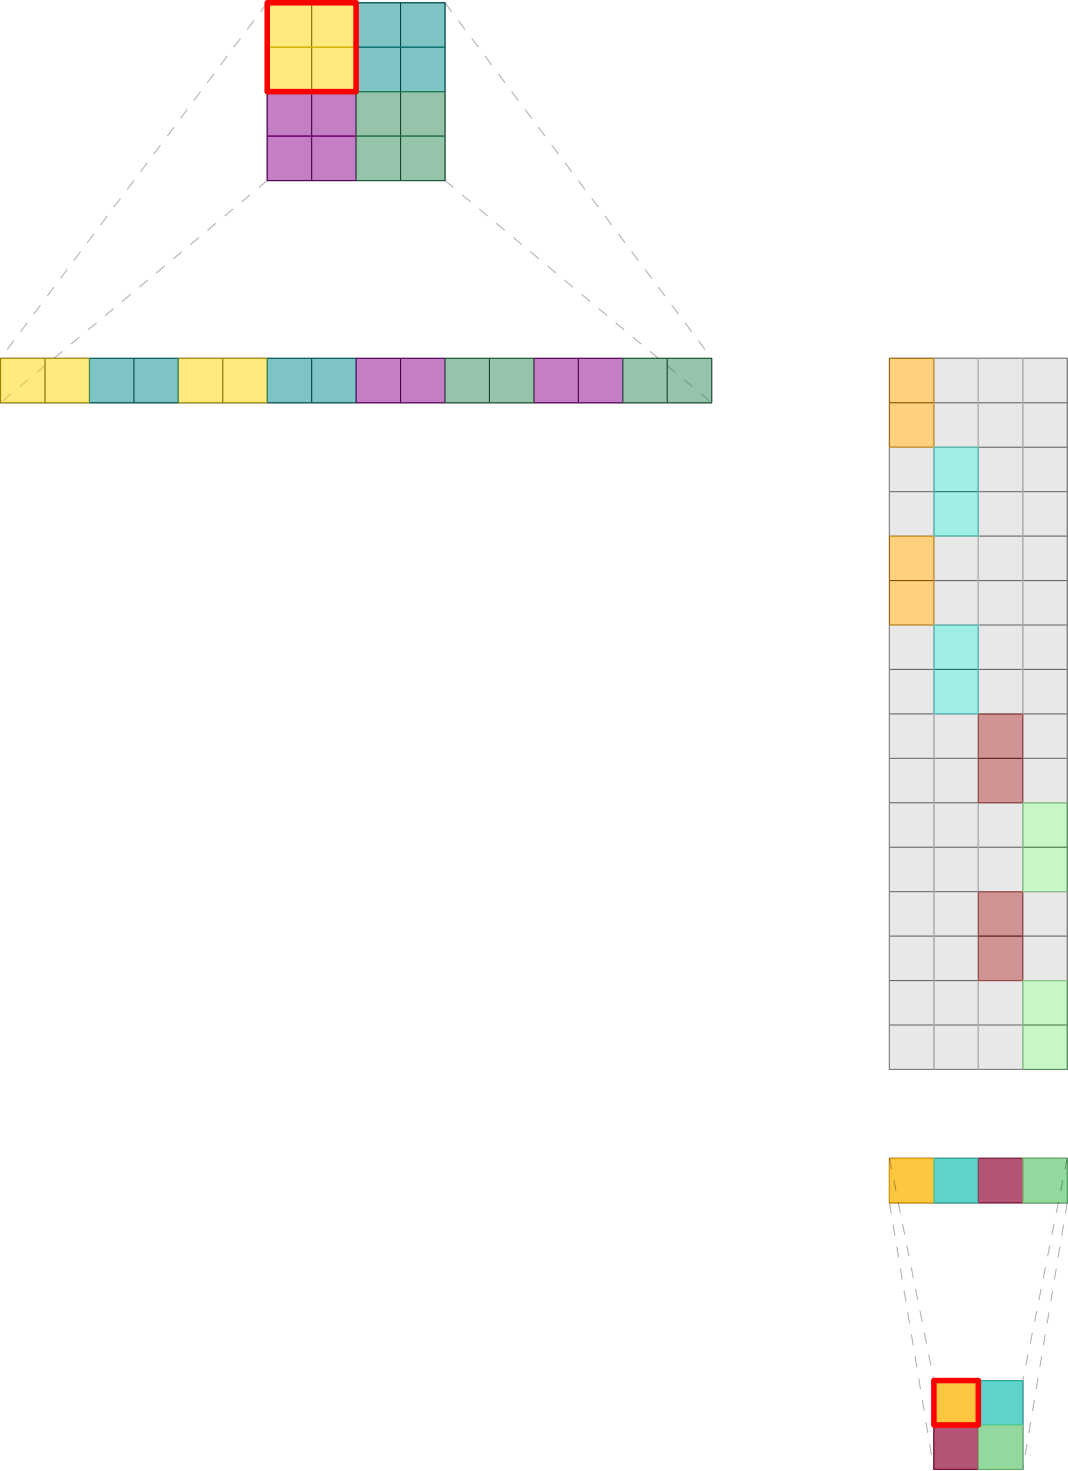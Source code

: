 <?xml version="1.0"?>
<!DOCTYPE ipe SYSTEM "ipe.dtd">
<ipe version="70206" creator="Ipe 7.2.7">
<info created="D:20180508101453" modified="D:20180508101453"/>
<ipestyle name="basic">
<symbol name="arrow/arc(spx)">
<path stroke="sym-stroke" fill="sym-stroke" pen="sym-pen">
0 0 m
-1 0.333 l
-1 -0.333 l
h
</path>
</symbol>
<symbol name="arrow/farc(spx)">
<path stroke="sym-stroke" fill="white" pen="sym-pen">
0 0 m
-1 0.333 l
-1 -0.333 l
h
</path>
</symbol>
<symbol name="arrow/ptarc(spx)">
<path stroke="sym-stroke" fill="sym-stroke" pen="sym-pen">
0 0 m
-1 0.333 l
-0.8 0 l
-1 -0.333 l
h
</path>
</symbol>
<symbol name="arrow/fptarc(spx)">
<path stroke="sym-stroke" fill="white" pen="sym-pen">
0 0 m
-1 0.333 l
-0.8 0 l
-1 -0.333 l
h
</path>
</symbol>
<symbol name="mark/circle(sx)" transformations="translations">
<path fill="sym-stroke">
0.6 0 0 0.6 0 0 e
0.4 0 0 0.4 0 0 e
</path>
</symbol>
<symbol name="mark/disk(sx)" transformations="translations">
<path fill="sym-stroke">
0.6 0 0 0.6 0 0 e
</path>
</symbol>
<symbol name="mark/fdisk(sfx)" transformations="translations">
<group>
<path fill="sym-fill">
0.5 0 0 0.5 0 0 e
</path>
<path fill="sym-stroke" fillrule="eofill">
0.6 0 0 0.6 0 0 e
0.4 0 0 0.4 0 0 e
</path>
</group>
</symbol>
<symbol name="mark/box(sx)" transformations="translations">
<path fill="sym-stroke" fillrule="eofill">
-0.6 -0.6 m
0.6 -0.6 l
0.6 0.6 l
-0.6 0.6 l
h
-0.4 -0.4 m
0.4 -0.4 l
0.4 0.4 l
-0.4 0.4 l
h
</path>
</symbol>
<symbol name="mark/square(sx)" transformations="translations">
<path fill="sym-stroke">
-0.6 -0.6 m
0.6 -0.6 l
0.6 0.6 l
-0.6 0.6 l
h
</path>
</symbol>
<symbol name="mark/fsquare(sfx)" transformations="translations">
<group>
<path fill="sym-fill">
-0.5 -0.5 m
0.5 -0.5 l
0.5 0.5 l
-0.5 0.5 l
h
</path>
<path fill="sym-stroke" fillrule="eofill">
-0.6 -0.6 m
0.6 -0.6 l
0.6 0.6 l
-0.6 0.6 l
h
-0.4 -0.4 m
0.4 -0.4 l
0.4 0.4 l
-0.4 0.4 l
h
</path>
</group>
</symbol>
<symbol name="mark/cross(sx)" transformations="translations">
<group>
<path fill="sym-stroke">
-0.43 -0.57 m
0.57 0.43 l
0.43 0.57 l
-0.57 -0.43 l
h
</path>
<path fill="sym-stroke">
-0.43 0.57 m
0.57 -0.43 l
0.43 -0.57 l
-0.57 0.43 l
h
</path>
</group>
</symbol>
<symbol name="arrow/fnormal(spx)">
<path stroke="sym-stroke" fill="white" pen="sym-pen">
0 0 m
-1 0.333 l
-1 -0.333 l
h
</path>
</symbol>
<symbol name="arrow/pointed(spx)">
<path stroke="sym-stroke" fill="sym-stroke" pen="sym-pen">
0 0 m
-1 0.333 l
-0.8 0 l
-1 -0.333 l
h
</path>
</symbol>
<symbol name="arrow/fpointed(spx)">
<path stroke="sym-stroke" fill="white" pen="sym-pen">
0 0 m
-1 0.333 l
-0.8 0 l
-1 -0.333 l
h
</path>
</symbol>
<symbol name="arrow/linear(spx)">
<path stroke="sym-stroke" pen="sym-pen">
-1 0.333 m
0 0 l
-1 -0.333 l
</path>
</symbol>
<symbol name="arrow/fdouble(spx)">
<path stroke="sym-stroke" fill="white" pen="sym-pen">
0 0 m
-1 0.333 l
-1 -0.333 l
h
-1 0 m
-2 0.333 l
-2 -0.333 l
h
</path>
</symbol>
<symbol name="arrow/double(spx)">
<path stroke="sym-stroke" fill="sym-stroke" pen="sym-pen">
0 0 m
-1 0.333 l
-1 -0.333 l
h
-1 0 m
-2 0.333 l
-2 -0.333 l
h
</path>
</symbol>
<pen name="heavier" value="0.8"/>
<pen name="fat" value="1.2"/>
<pen name="ultrafat" value="2"/>
<symbolsize name="large" value="5"/>
<symbolsize name="small" value="2"/>
<symbolsize name="tiny" value="1.1"/>
<arrowsize name="large" value="10"/>
<arrowsize name="small" value="5"/>
<arrowsize name="tiny" value="3"/>
<color name="red" value="1 0 0"/>
<color name="green" value="0 1 0"/>
<color name="blue" value="0 0 1"/>
<color name="yellow" value="1 1 0"/>
<color name="orange" value="1 0.647 0"/>
<color name="gold" value="1 0.843 0"/>
<color name="purple" value="0.627 0.125 0.941"/>
<color name="gray" value="0.745"/>
<color name="brown" value="0.647 0.165 0.165"/>
<color name="navy" value="0 0 0.502"/>
<color name="pink" value="1 0.753 0.796"/>
<color name="seagreen" value="0.18 0.545 0.341"/>
<color name="turquoise" value="0.251 0.878 0.816"/>
<color name="violet" value="0.933 0.51 0.933"/>
<color name="darkblue" value="0 0 0.545"/>
<color name="darkcyan" value="0 0.545 0.545"/>
<color name="darkgray" value="0.663"/>
<color name="darkgreen" value="0 0.392 0"/>
<color name="darkmagenta" value="0.545 0 0.545"/>
<color name="darkorange" value="1 0.549 0"/>
<color name="darkred" value="0.545 0 0"/>
<color name="lightblue" value="0.678 0.847 0.902"/>
<color name="lightcyan" value="0.878 1 1"/>
<color name="lightgray" value="0.827"/>
<color name="lightgreen" value="0.565 0.933 0.565"/>
<color name="lightyellow" value="1 1 0.878"/>
<dashstyle name="dashed" value="[4] 0"/>
<dashstyle name="dotted" value="[1 3] 0"/>
<dashstyle name="dash dotted" value="[4 2 1 2] 0"/>
<dashstyle name="dash dot dotted" value="[4 2 1 2 1 2] 0"/>
<textsize name="large" value="\large"/>
<textsize name="Large" value="\Large"/>
<textsize name="LARGE" value="\LARGE"/>
<textsize name="huge" value="\huge"/>
<textsize name="Huge" value="\Huge"/>
<textsize name="small" value="\small"/>
<textsize name="footnote" value="\footnotesize"/>
<textsize name="tiny" value="\tiny"/>
<textstyle name="center" begin="\begin{center}" end="\end{center}"/>
<textstyle name="itemize" begin="\begin{itemize}" end="\end{itemize}"/>
<textstyle name="item" begin="\begin{itemize}\item{}" end="\end{itemize}"/>
<gridsize name="4 pts" value="4"/>
<gridsize name="8 pts (~3 mm)" value="8"/>
<gridsize name="16 pts (~6 mm)" value="16"/>
<gridsize name="32 pts (~12 mm)" value="32"/>
<gridsize name="10 pts (~3.5 mm)" value="10"/>
<gridsize name="20 pts (~7 mm)" value="20"/>
<gridsize name="14 pts (~5 mm)" value="14"/>
<gridsize name="28 pts (~10 mm)" value="28"/>
<gridsize name="56 pts (~20 mm)" value="56"/>
<anglesize name="90 deg" value="90"/>
<anglesize name="60 deg" value="60"/>
<anglesize name="45 deg" value="45"/>
<anglesize name="30 deg" value="30"/>
<anglesize name="22.5 deg" value="22.5"/>
<opacity name="10%" value="0.1"/>
<opacity name="30%" value="0.3"/>
<opacity name="50%" value="0.5"/>
<opacity name="75%" value="0.75"/>
<tiling name="falling" angle="-60" step="4" width="1"/>
<tiling name="rising" angle="30" step="4" width="1"/>
</ipestyle>
<page>
<layer name="alpha"/>
<view layers="alpha" active="alpha"/>
<path layer="alpha" matrix="1 0 0 1 0 -128" stroke="black">
384 768 m
384 512 l
448 512 l
448 768 l
h
</path>
<path matrix="1 0 0 1 0 -128" stroke="black">
400 768 m
400 512 l
</path>
<path matrix="1 0 0 1 16 -128" stroke="black">
400 768 m
400 512 l
</path>
<path matrix="1 0 0 1 32 -128" stroke="black">
400 768 m
400 512 l
</path>
<path matrix="1 0 0 1 0 -128" stroke="black">
384 752 m
448 752 l
</path>
<path matrix="1 0 0 1 0 -144" stroke="black">
384 752 m
448 752 l
</path>
<path matrix="1 0 0 1 0 -160" stroke="black">
384 752 m
448 752 l
</path>
<path matrix="1 0 0 1 0 -176" stroke="black">
384 752 m
448 752 l
</path>
<path matrix="1 0 0 1 0 -192" stroke="black">
384 752 m
448 752 l
</path>
<path matrix="1 0 0 1 0 -208" stroke="black">
384 752 m
448 752 l
</path>
<path matrix="1 0 0 1 0 -224" stroke="black">
384 752 m
448 752 l
</path>
<path matrix="1 0 0 1 0 -240" stroke="black">
384 752 m
448 752 l
</path>
<path matrix="1 0 0 1 0 -256" stroke="black">
384 752 m
448 752 l
</path>
<path matrix="1 0 0 1 0 -272" stroke="black">
384 752 m
448 752 l
</path>
<path matrix="1 0 0 1 0 -288" stroke="black">
384 752 m
448 752 l
</path>
<path matrix="1 0 0 1 0 -304" stroke="black">
384 752 m
448 752 l
</path>
<path matrix="1 0 0 1 0 -320" stroke="black">
384 752 m
448 752 l
</path>
<path matrix="1 0 0 1 0 -336" stroke="black">
384 752 m
448 752 l
</path>
<path matrix="1 0 0 1 0 -352" stroke="black">
384 752 m
448 752 l
</path>
<path matrix="1 0 0 1 160 -160" stroke="lightgray" fill="lightgray" opacity="50%">
224 768 m
224 736 l
240 736 l
240 768 l
h
</path>
<path matrix="1 0 0 1 160 -128" stroke="lightgray" fill="lightgray" opacity="50%">
224 672 m
224 512 l
240 512 l
240 672 l
h
</path>
<path matrix="1 0 0 1 160 -128" stroke="lightgray" fill="lightgray" opacity="50%">
240 768 m
240 736 l
256 736 l
256 768 l
h
</path>
<path matrix="1 0 0 1 160 -128" stroke="lightgray" fill="lightgray" opacity="50%">
240 704 m
240 672 l
256 672 l
256 704 l
h
</path>
<path matrix="1 0 0 1 160 -128" stroke="lightgray" fill="lightgray" opacity="50%">
240 640 m
240 512 l
256 512 l
256 640 l
h
</path>
<path matrix="1 0 0 1 160 -128" stroke="lightgray" fill="lightgray" opacity="50%">
256 768 m
256 640 l
272 640 l
272 768 l
h
</path>
<path matrix="1 0 0 1 160 -128" stroke="lightgray" fill="lightgray" opacity="50%">
256 608 m
256 576 l
272 576 l
272 608 l
h
</path>
<path matrix="1 0 0 1 160 -128" stroke="lightgray" fill="lightgray" opacity="50%">
256 544 m
256 512 l
272 512 l
272 544 l
h
</path>
<path matrix="1 0 0 1 160 -128" stroke="lightgray" fill="lightgray" opacity="50%">
272 768 m
272 608 l
288 608 l
288 768 l
h
</path>
<path matrix="1 0 0 1 160 -128" stroke="lightgray" fill="lightgray" opacity="50%">
272 576 m
272 544 l
288 544 l
288 576 l
h
</path>
<path matrix="0 -1 1 0 -368 736" stroke="orange" fill="orange" opacity="50%">
96 768 m
96 752 l
128 752 l
128 768 l
h
</path>
<path matrix="0 -1 1 0 -368 672" stroke="orange" fill="orange" opacity="50%">
96 768 m
96 752 l
128 752 l
128 768 l
h
</path>
<path matrix="0 -1 1 0 -336 608" stroke="brown" fill="brown" opacity="50%">
96 768 m
96 752 l
128 752 l
128 768 l
h
</path>
<path matrix="0 -1 1 0 -336 544" stroke="brown" fill="brown" opacity="50%">
96 768 m
96 752 l
128 752 l
128 768 l
h
</path>
<path matrix="0 -1 1 0 -352 704" stroke="turquoise" fill="turquoise" opacity="50%">
96 768 m
96 752 l
128 752 l
128 768 l
h
</path>
<path matrix="0 -1 1 0 -352 640" stroke="turquoise" fill="turquoise" opacity="50%">
96 768 m
96 752 l
128 752 l
128 768 l
h
</path>
<path matrix="0 -1 1 0 -320 576" stroke="lightgreen" fill="lightgreen" opacity="50%">
96 768 m
96 752 l
128 752 l
128 768 l
h
</path>
<path matrix="0 -1 1 0 -320 512" stroke="lightgreen" fill="lightgreen" opacity="50%">
96 768 m
96 752 l
128 752 l
128 768 l
h
</path>
<path matrix="1 0 0 1 0 -128" stroke="black">
384 480 m
384 464 l
448 464 l
448 480 l
h
</path>
<path matrix="1 0 0 1 0 -128" stroke="black">
400 480 m
400 464 l
</path>
<path matrix="1 0 0 1 16 -128" stroke="black">
400 480 m
400 464 l
</path>
<path matrix="1 0 0 1 32 -128" stroke="black">
400 480 m
400 464 l
</path>
<path matrix="1 0 0 1 -320 0" stroke="black">
480 768 m
480 704 l
544 704 l
544 768 l
h
</path>
<path matrix="1 0 0 1 -320 0" stroke="black">
496 768 m
496 704 l
</path>
<path matrix="1 0 0 1 -304 0" stroke="black">
496 768 m
496 704 l
</path>
<path matrix="1 0 0 1 -288 0" stroke="black">
496 768 m
496 704 l
</path>
<path matrix="1 0 0 1 -320 0" stroke="black">
480 752 m
544 752 l
</path>
<path matrix="1 0 0 1 -320 -16" stroke="black">
480 752 m
544 752 l
</path>
<path matrix="1 0 0 1 -320 -32" stroke="black">
480 752 m
544 752 l
</path>
<path matrix="1 0 0 1 64 0" stroke="gold" fill="gold" opacity="50%">
96 768 m
96 752 l
128 752 l
128 768 l
h
</path>
<path matrix="1 0 0 1 96 0" stroke="darkcyan" fill="darkcyan" opacity="50%">
96 768 m
96 752 l
128 752 l
128 768 l
h
</path>
<path matrix="1 0 0 1 96 -16" stroke="darkcyan" fill="darkcyan" opacity="50%">
96 768 m
96 752 l
128 752 l
128 768 l
h
</path>
<path matrix="1 0 0 1 64 -16" stroke="gold" fill="gold" opacity="50%">
96 768 m
96 752 l
128 752 l
128 768 l
h
</path>
<path matrix="1 0 0 1 64 -32" stroke="darkmagenta" fill="darkmagenta" opacity="50%">
96 768 m
96 752 l
128 752 l
128 768 l
h
</path>
<path matrix="1 0 0 1 96 -32" stroke="seagreen" fill="seagreen" opacity="50%">
96 768 m
96 752 l
128 752 l
128 768 l
h
</path>
<path matrix="1 0 0 1 64 -48" stroke="darkmagenta" fill="darkmagenta" opacity="50%">
96 768 m
96 752 l
128 752 l
128 768 l
h
</path>
<path matrix="1 0 0 1 96 -48" stroke="seagreen" fill="seagreen" opacity="50%">
96 768 m
96 752 l
128 752 l
128 768 l
h
</path>
<path matrix="0.5 0 0 1 336 -416" stroke="gold" fill="gold" opacity="50%">
96 768 m
96 752 l
128 752 l
128 768 l
h
</path>
<path matrix="0.5 0 0 1 352 -416" stroke="darkcyan" fill="darkcyan" opacity="50%">
96 768 m
96 752 l
128 752 l
128 768 l
h
</path>
<path matrix="0.5 0 0 1 368 -416" stroke="darkmagenta" fill="darkmagenta" opacity="50%">
96 768 m
96 752 l
128 752 l
128 768 l
h
</path>
<path matrix="0.5 0 0 1 384 -416" stroke="seagreen" fill="seagreen" opacity="50%">
96 768 m
96 752 l
128 752 l
128 768 l
h
</path>
<path matrix="0 -0.5 1 0 -368 400" stroke="orange" fill="orange" opacity="50%">
96 768 m
96 752 l
128 752 l
128 768 l
h
</path>
<path matrix="0 -0.5 1 0 -352 400" stroke="turquoise" fill="turquoise" opacity="50%">
96 768 m
96 752 l
128 752 l
128 768 l
h
</path>
<path matrix="0 -0.5 1 0 -336 400" stroke="brown" fill="brown" opacity="50%">
96 768 m
96 752 l
128 752 l
128 768 l
h
</path>
<path matrix="0 -0.5 1 0 -320 400" stroke="lightgreen" fill="lightgreen" opacity="50%">
96 768 m
96 752 l
128 752 l
128 768 l
h
</path>
<path stroke="black" dash="dashed" opacity="30%">
160 768 m
64 640 l
</path>
<path stroke="black" dash="dashed" opacity="30%">
160 704 m
64 624 l
</path>
<path stroke="black" dash="dashed" opacity="30%">
224 768 m
320 640 l
</path>
<path stroke="black" dash="dashed" opacity="30%">
224 704 m
320 624 l
</path>
<path stroke="black" dash="dashed" opacity="30%">
384 352 m
400 272 l
</path>
<path stroke="black" dash="dashed" opacity="30%">
384 336 m
400 240 l
</path>
<path stroke="black" dash="dashed" opacity="30%">
448 352 m
432 272 l
</path>
<path stroke="black" dash="dashed" opacity="30%">
448 336 m
432 240 l
</path>
<path matrix="0.888889 0 0 1 7.1111 -32" stroke="black">
64 672 m
64 656 l
352 656 l
352 672 l
h
</path>
<path matrix="1 0 0 1 -96 160" stroke="black">
400 480 m
400 464 l
</path>
<path matrix="1 0 0 1 -112 160" stroke="black">
400 480 m
400 464 l
</path>
<path matrix="1 0 0 1 -128 160" stroke="black">
400 480 m
400 464 l
</path>
<path matrix="1 0 0 1 -144 160" stroke="black">
400 480 m
400 464 l
</path>
<path matrix="1 0 0 1 -160 160" stroke="black">
400 480 m
400 464 l
</path>
<path matrix="1 0 0 1 -176 160" stroke="black">
400 480 m
400 464 l
</path>
<path matrix="1 0 0 1 -192 160" stroke="black">
400 480 m
400 464 l
</path>
<path matrix="1 0 0 1 -208 160" stroke="black">
400 480 m
400 464 l
</path>
<path matrix="1 0 0 1 -224 160" stroke="black">
400 480 m
400 464 l
</path>
<path matrix="1 0 0 1 -240 160" stroke="black">
400 480 m
400 464 l
</path>
<path matrix="1 0 0 1 -256 160" stroke="black">
400 480 m
400 464 l
</path>
<path matrix="1 0 0 1 -272 160" stroke="black">
400 480 m
400 464 l
</path>
<path matrix="1 0 0 1 -288 160" stroke="black">
400 480 m
400 464 l
</path>
<path matrix="1 0 0 1 -304 160" stroke="black">
400 480 m
400 464 l
</path>
<path matrix="1 0 0 1 -320 160" stroke="black">
400 480 m
400 464 l
</path>
<path matrix="1 0 0 1 -32 -128" stroke="gold" fill="gold" opacity="50%">
96 768 m
96 752 l
128 752 l
128 768 l
h
</path>
<path matrix="1 0 0 1 32 -128" stroke="gold" fill="gold" opacity="50%">
96 768 m
96 752 l
128 752 l
128 768 l
h
</path>
<path matrix="1 0 0 1 0 -128" stroke="darkcyan" fill="darkcyan" opacity="50%">
96 768 m
96 752 l
128 752 l
128 768 l
h
</path>
<path matrix="1 0 0 1 64 -128" stroke="darkcyan" fill="darkcyan" opacity="50%">
96 768 m
96 752 l
128 752 l
128 768 l
h
</path>
<path matrix="1 0 0 1 96 -128" stroke="darkmagenta" fill="darkmagenta" opacity="50%">
96 768 m
96 752 l
128 752 l
128 768 l
h
</path>
<path matrix="1 0 0 1 160 -128" stroke="darkmagenta" fill="darkmagenta" opacity="50%">
96 768 m
96 752 l
128 752 l
128 768 l
h
</path>
<path matrix="1 0 0 1 128 -128" stroke="seagreen" fill="seagreen" opacity="50%">
96 768 m
96 752 l
128 752 l
128 768 l
h
</path>
<path matrix="1 0 0 1 192 -128" stroke="seagreen" fill="seagreen" opacity="50%">
96 768 m
96 752 l
128 752 l
128 768 l
h
</path>
<path matrix="1 0 0 1 -112 -208" stroke="black">
512 480 m
512 448 l
544 448 l
544 480 l
h
</path>
<path matrix="1 0 0 1 -112 -208" stroke="black">
528 480 m
528 448 l
</path>
<path matrix="1 0 0 1 -112 -208" stroke="black">
512 464 m
544 464 l
</path>
<path matrix="0.5 0 0 1 352 -496" stroke="gold" fill="gold" opacity="50%">
96 768 m
96 752 l
128 752 l
128 768 l
h
</path>
<path matrix="0.5 0 0 1 368 -496" stroke="darkcyan" fill="darkcyan" opacity="50%">
96 768 m
96 752 l
128 752 l
128 768 l
h
</path>
<path matrix="0.5 0 0 1 352 -512" stroke="darkmagenta" fill="darkmagenta" opacity="50%">
96 768 m
96 752 l
128 752 l
128 768 l
h
</path>
<path matrix="0.5 0 0 1 368 -512" stroke="seagreen" fill="seagreen" opacity="50%">
96 768 m
96 752 l
128 752 l
128 768 l
h
</path>
<path matrix="0 -0.5 1 0 -352 320" stroke="orange" fill="orange" opacity="50%">
96 768 m
96 752 l
128 752 l
128 768 l
h
</path>
<path matrix="0 -0.5 1 0 -336 320" stroke="turquoise" fill="turquoise" opacity="50%">
96 768 m
96 752 l
128 752 l
128 768 l
h
</path>
<path matrix="0 -0.5 1 0 -352 304" stroke="brown" fill="brown" opacity="50%">
96 768 m
96 752 l
128 752 l
128 768 l
h
</path>
<path matrix="0 -0.5 1 0 -336 304" stroke="lightgreen" fill="lightgreen" opacity="50%">
96 768 m
96 752 l
128 752 l
128 768 l
h
</path>
<path matrix="1 0 0 1 -224 -32" stroke="red" pen="ultrafat">
384 800 m
384 768 l
416 768 l
416 800 l
h
</path>
<path matrix="1 0 0 1 -48 -464" stroke="red" pen="ultrafat">
448 736 m
448 720 l
464 720 l
464 736 l
h
</path>
</page>
</ipe>

